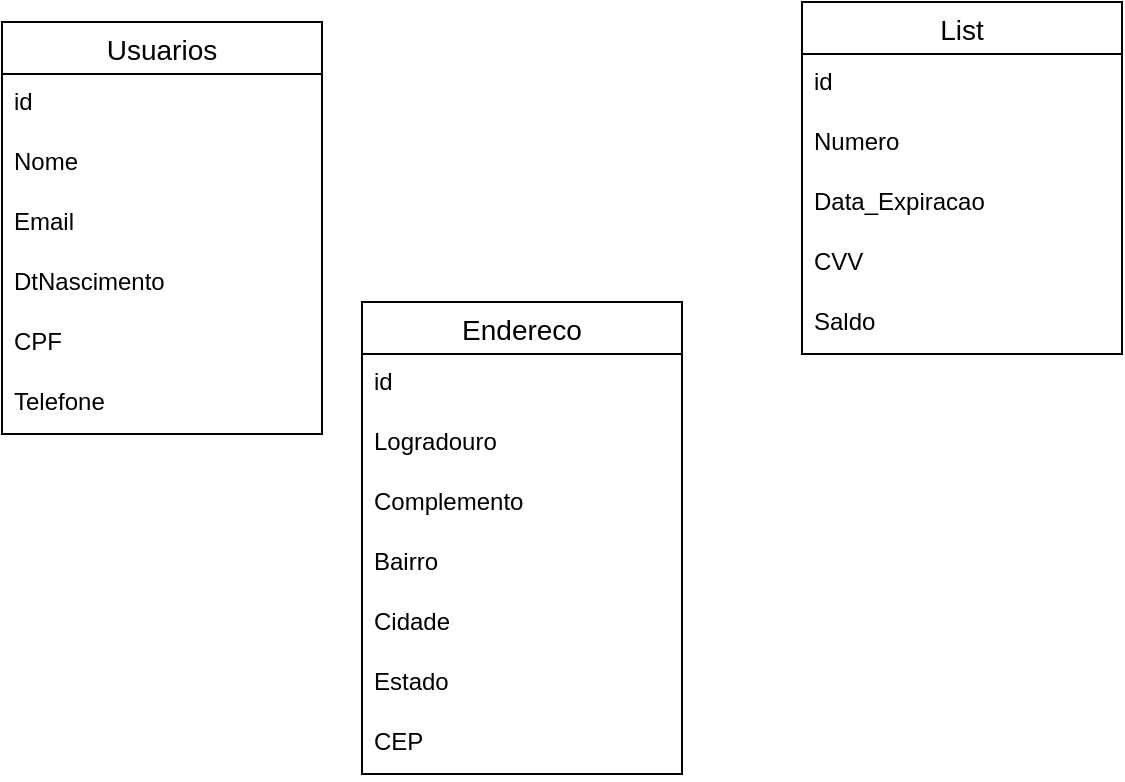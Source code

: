 <mxfile version="26.0.15">
  <diagram name="Página-1" id="SNBV6hEf865PvqwGROC3">
    <mxGraphModel dx="1120" dy="460" grid="1" gridSize="10" guides="1" tooltips="1" connect="1" arrows="1" fold="1" page="1" pageScale="1" pageWidth="827" pageHeight="1169" math="0" shadow="0">
      <root>
        <mxCell id="0" />
        <mxCell id="1" parent="0" />
        <mxCell id="yV6xMslNSq-nfX0k8III-1" value="Usuarios" style="swimlane;fontStyle=0;childLayout=stackLayout;horizontal=1;startSize=26;horizontalStack=0;resizeParent=1;resizeParentMax=0;resizeLast=0;collapsible=1;marginBottom=0;align=center;fontSize=14;" vertex="1" parent="1">
          <mxGeometry x="140" y="660" width="160" height="206" as="geometry" />
        </mxCell>
        <mxCell id="yV6xMslNSq-nfX0k8III-2" value="id" style="text;strokeColor=none;fillColor=none;spacingLeft=4;spacingRight=4;overflow=hidden;rotatable=0;points=[[0,0.5],[1,0.5]];portConstraint=eastwest;fontSize=12;whiteSpace=wrap;html=1;" vertex="1" parent="yV6xMslNSq-nfX0k8III-1">
          <mxGeometry y="26" width="160" height="30" as="geometry" />
        </mxCell>
        <mxCell id="yV6xMslNSq-nfX0k8III-3" value="Nome" style="text;strokeColor=none;fillColor=none;spacingLeft=4;spacingRight=4;overflow=hidden;rotatable=0;points=[[0,0.5],[1,0.5]];portConstraint=eastwest;fontSize=12;whiteSpace=wrap;html=1;" vertex="1" parent="yV6xMslNSq-nfX0k8III-1">
          <mxGeometry y="56" width="160" height="30" as="geometry" />
        </mxCell>
        <mxCell id="yV6xMslNSq-nfX0k8III-17" value="Email" style="text;strokeColor=none;fillColor=none;spacingLeft=4;spacingRight=4;overflow=hidden;rotatable=0;points=[[0,0.5],[1,0.5]];portConstraint=eastwest;fontSize=12;whiteSpace=wrap;html=1;" vertex="1" parent="yV6xMslNSq-nfX0k8III-1">
          <mxGeometry y="86" width="160" height="30" as="geometry" />
        </mxCell>
        <mxCell id="yV6xMslNSq-nfX0k8III-18" value="DtNascimento" style="text;strokeColor=none;fillColor=none;spacingLeft=4;spacingRight=4;overflow=hidden;rotatable=0;points=[[0,0.5],[1,0.5]];portConstraint=eastwest;fontSize=12;whiteSpace=wrap;html=1;" vertex="1" parent="yV6xMslNSq-nfX0k8III-1">
          <mxGeometry y="116" width="160" height="30" as="geometry" />
        </mxCell>
        <mxCell id="yV6xMslNSq-nfX0k8III-21" value="CPF" style="text;strokeColor=none;fillColor=none;spacingLeft=4;spacingRight=4;overflow=hidden;rotatable=0;points=[[0,0.5],[1,0.5]];portConstraint=eastwest;fontSize=12;whiteSpace=wrap;html=1;" vertex="1" parent="yV6xMslNSq-nfX0k8III-1">
          <mxGeometry y="146" width="160" height="30" as="geometry" />
        </mxCell>
        <mxCell id="yV6xMslNSq-nfX0k8III-4" value="Telefone" style="text;strokeColor=none;fillColor=none;spacingLeft=4;spacingRight=4;overflow=hidden;rotatable=0;points=[[0,0.5],[1,0.5]];portConstraint=eastwest;fontSize=12;whiteSpace=wrap;html=1;" vertex="1" parent="yV6xMslNSq-nfX0k8III-1">
          <mxGeometry y="176" width="160" height="30" as="geometry" />
        </mxCell>
        <mxCell id="yV6xMslNSq-nfX0k8III-5" value="Endereco" style="swimlane;fontStyle=0;childLayout=stackLayout;horizontal=1;startSize=26;horizontalStack=0;resizeParent=1;resizeParentMax=0;resizeLast=0;collapsible=1;marginBottom=0;align=center;fontSize=14;" vertex="1" parent="1">
          <mxGeometry x="320" y="800" width="160" height="236" as="geometry" />
        </mxCell>
        <mxCell id="yV6xMslNSq-nfX0k8III-6" value="id" style="text;strokeColor=none;fillColor=none;spacingLeft=4;spacingRight=4;overflow=hidden;rotatable=0;points=[[0,0.5],[1,0.5]];portConstraint=eastwest;fontSize=12;whiteSpace=wrap;html=1;" vertex="1" parent="yV6xMslNSq-nfX0k8III-5">
          <mxGeometry y="26" width="160" height="30" as="geometry" />
        </mxCell>
        <mxCell id="yV6xMslNSq-nfX0k8III-7" value="Logradouro" style="text;strokeColor=none;fillColor=none;spacingLeft=4;spacingRight=4;overflow=hidden;rotatable=0;points=[[0,0.5],[1,0.5]];portConstraint=eastwest;fontSize=12;whiteSpace=wrap;html=1;" vertex="1" parent="yV6xMslNSq-nfX0k8III-5">
          <mxGeometry y="56" width="160" height="30" as="geometry" />
        </mxCell>
        <mxCell id="yV6xMslNSq-nfX0k8III-13" value="Complemento" style="text;strokeColor=none;fillColor=none;spacingLeft=4;spacingRight=4;overflow=hidden;rotatable=0;points=[[0,0.5],[1,0.5]];portConstraint=eastwest;fontSize=12;whiteSpace=wrap;html=1;" vertex="1" parent="yV6xMslNSq-nfX0k8III-5">
          <mxGeometry y="86" width="160" height="30" as="geometry" />
        </mxCell>
        <mxCell id="yV6xMslNSq-nfX0k8III-15" value="Bairro" style="text;strokeColor=none;fillColor=none;spacingLeft=4;spacingRight=4;overflow=hidden;rotatable=0;points=[[0,0.5],[1,0.5]];portConstraint=eastwest;fontSize=12;whiteSpace=wrap;html=1;" vertex="1" parent="yV6xMslNSq-nfX0k8III-5">
          <mxGeometry y="116" width="160" height="30" as="geometry" />
        </mxCell>
        <mxCell id="yV6xMslNSq-nfX0k8III-14" value="Cidade" style="text;strokeColor=none;fillColor=none;spacingLeft=4;spacingRight=4;overflow=hidden;rotatable=0;points=[[0,0.5],[1,0.5]];portConstraint=eastwest;fontSize=12;whiteSpace=wrap;html=1;" vertex="1" parent="yV6xMslNSq-nfX0k8III-5">
          <mxGeometry y="146" width="160" height="30" as="geometry" />
        </mxCell>
        <mxCell id="yV6xMslNSq-nfX0k8III-16" value="Estado" style="text;strokeColor=none;fillColor=none;spacingLeft=4;spacingRight=4;overflow=hidden;rotatable=0;points=[[0,0.5],[1,0.5]];portConstraint=eastwest;fontSize=12;whiteSpace=wrap;html=1;" vertex="1" parent="yV6xMslNSq-nfX0k8III-5">
          <mxGeometry y="176" width="160" height="30" as="geometry" />
        </mxCell>
        <mxCell id="yV6xMslNSq-nfX0k8III-8" value="CEP" style="text;strokeColor=none;fillColor=none;spacingLeft=4;spacingRight=4;overflow=hidden;rotatable=0;points=[[0,0.5],[1,0.5]];portConstraint=eastwest;fontSize=12;whiteSpace=wrap;html=1;" vertex="1" parent="yV6xMslNSq-nfX0k8III-5">
          <mxGeometry y="206" width="160" height="30" as="geometry" />
        </mxCell>
        <mxCell id="yV6xMslNSq-nfX0k8III-9" value="List" style="swimlane;fontStyle=0;childLayout=stackLayout;horizontal=1;startSize=26;horizontalStack=0;resizeParent=1;resizeParentMax=0;resizeLast=0;collapsible=1;marginBottom=0;align=center;fontSize=14;" vertex="1" parent="1">
          <mxGeometry x="540" y="650" width="160" height="176" as="geometry" />
        </mxCell>
        <mxCell id="yV6xMslNSq-nfX0k8III-10" value="id" style="text;strokeColor=none;fillColor=none;spacingLeft=4;spacingRight=4;overflow=hidden;rotatable=0;points=[[0,0.5],[1,0.5]];portConstraint=eastwest;fontSize=12;whiteSpace=wrap;html=1;" vertex="1" parent="yV6xMslNSq-nfX0k8III-9">
          <mxGeometry y="26" width="160" height="30" as="geometry" />
        </mxCell>
        <mxCell id="yV6xMslNSq-nfX0k8III-11" value="Numero" style="text;strokeColor=none;fillColor=none;spacingLeft=4;spacingRight=4;overflow=hidden;rotatable=0;points=[[0,0.5],[1,0.5]];portConstraint=eastwest;fontSize=12;whiteSpace=wrap;html=1;" vertex="1" parent="yV6xMslNSq-nfX0k8III-9">
          <mxGeometry y="56" width="160" height="30" as="geometry" />
        </mxCell>
        <mxCell id="yV6xMslNSq-nfX0k8III-20" value="Data_Expiracao" style="text;strokeColor=none;fillColor=none;spacingLeft=4;spacingRight=4;overflow=hidden;rotatable=0;points=[[0,0.5],[1,0.5]];portConstraint=eastwest;fontSize=12;whiteSpace=wrap;html=1;" vertex="1" parent="yV6xMslNSq-nfX0k8III-9">
          <mxGeometry y="86" width="160" height="30" as="geometry" />
        </mxCell>
        <mxCell id="yV6xMslNSq-nfX0k8III-19" value="CVV" style="text;strokeColor=none;fillColor=none;spacingLeft=4;spacingRight=4;overflow=hidden;rotatable=0;points=[[0,0.5],[1,0.5]];portConstraint=eastwest;fontSize=12;whiteSpace=wrap;html=1;" vertex="1" parent="yV6xMslNSq-nfX0k8III-9">
          <mxGeometry y="116" width="160" height="30" as="geometry" />
        </mxCell>
        <mxCell id="yV6xMslNSq-nfX0k8III-12" value="Saldo" style="text;strokeColor=none;fillColor=none;spacingLeft=4;spacingRight=4;overflow=hidden;rotatable=0;points=[[0,0.5],[1,0.5]];portConstraint=eastwest;fontSize=12;whiteSpace=wrap;html=1;" vertex="1" parent="yV6xMslNSq-nfX0k8III-9">
          <mxGeometry y="146" width="160" height="30" as="geometry" />
        </mxCell>
      </root>
    </mxGraphModel>
  </diagram>
</mxfile>
